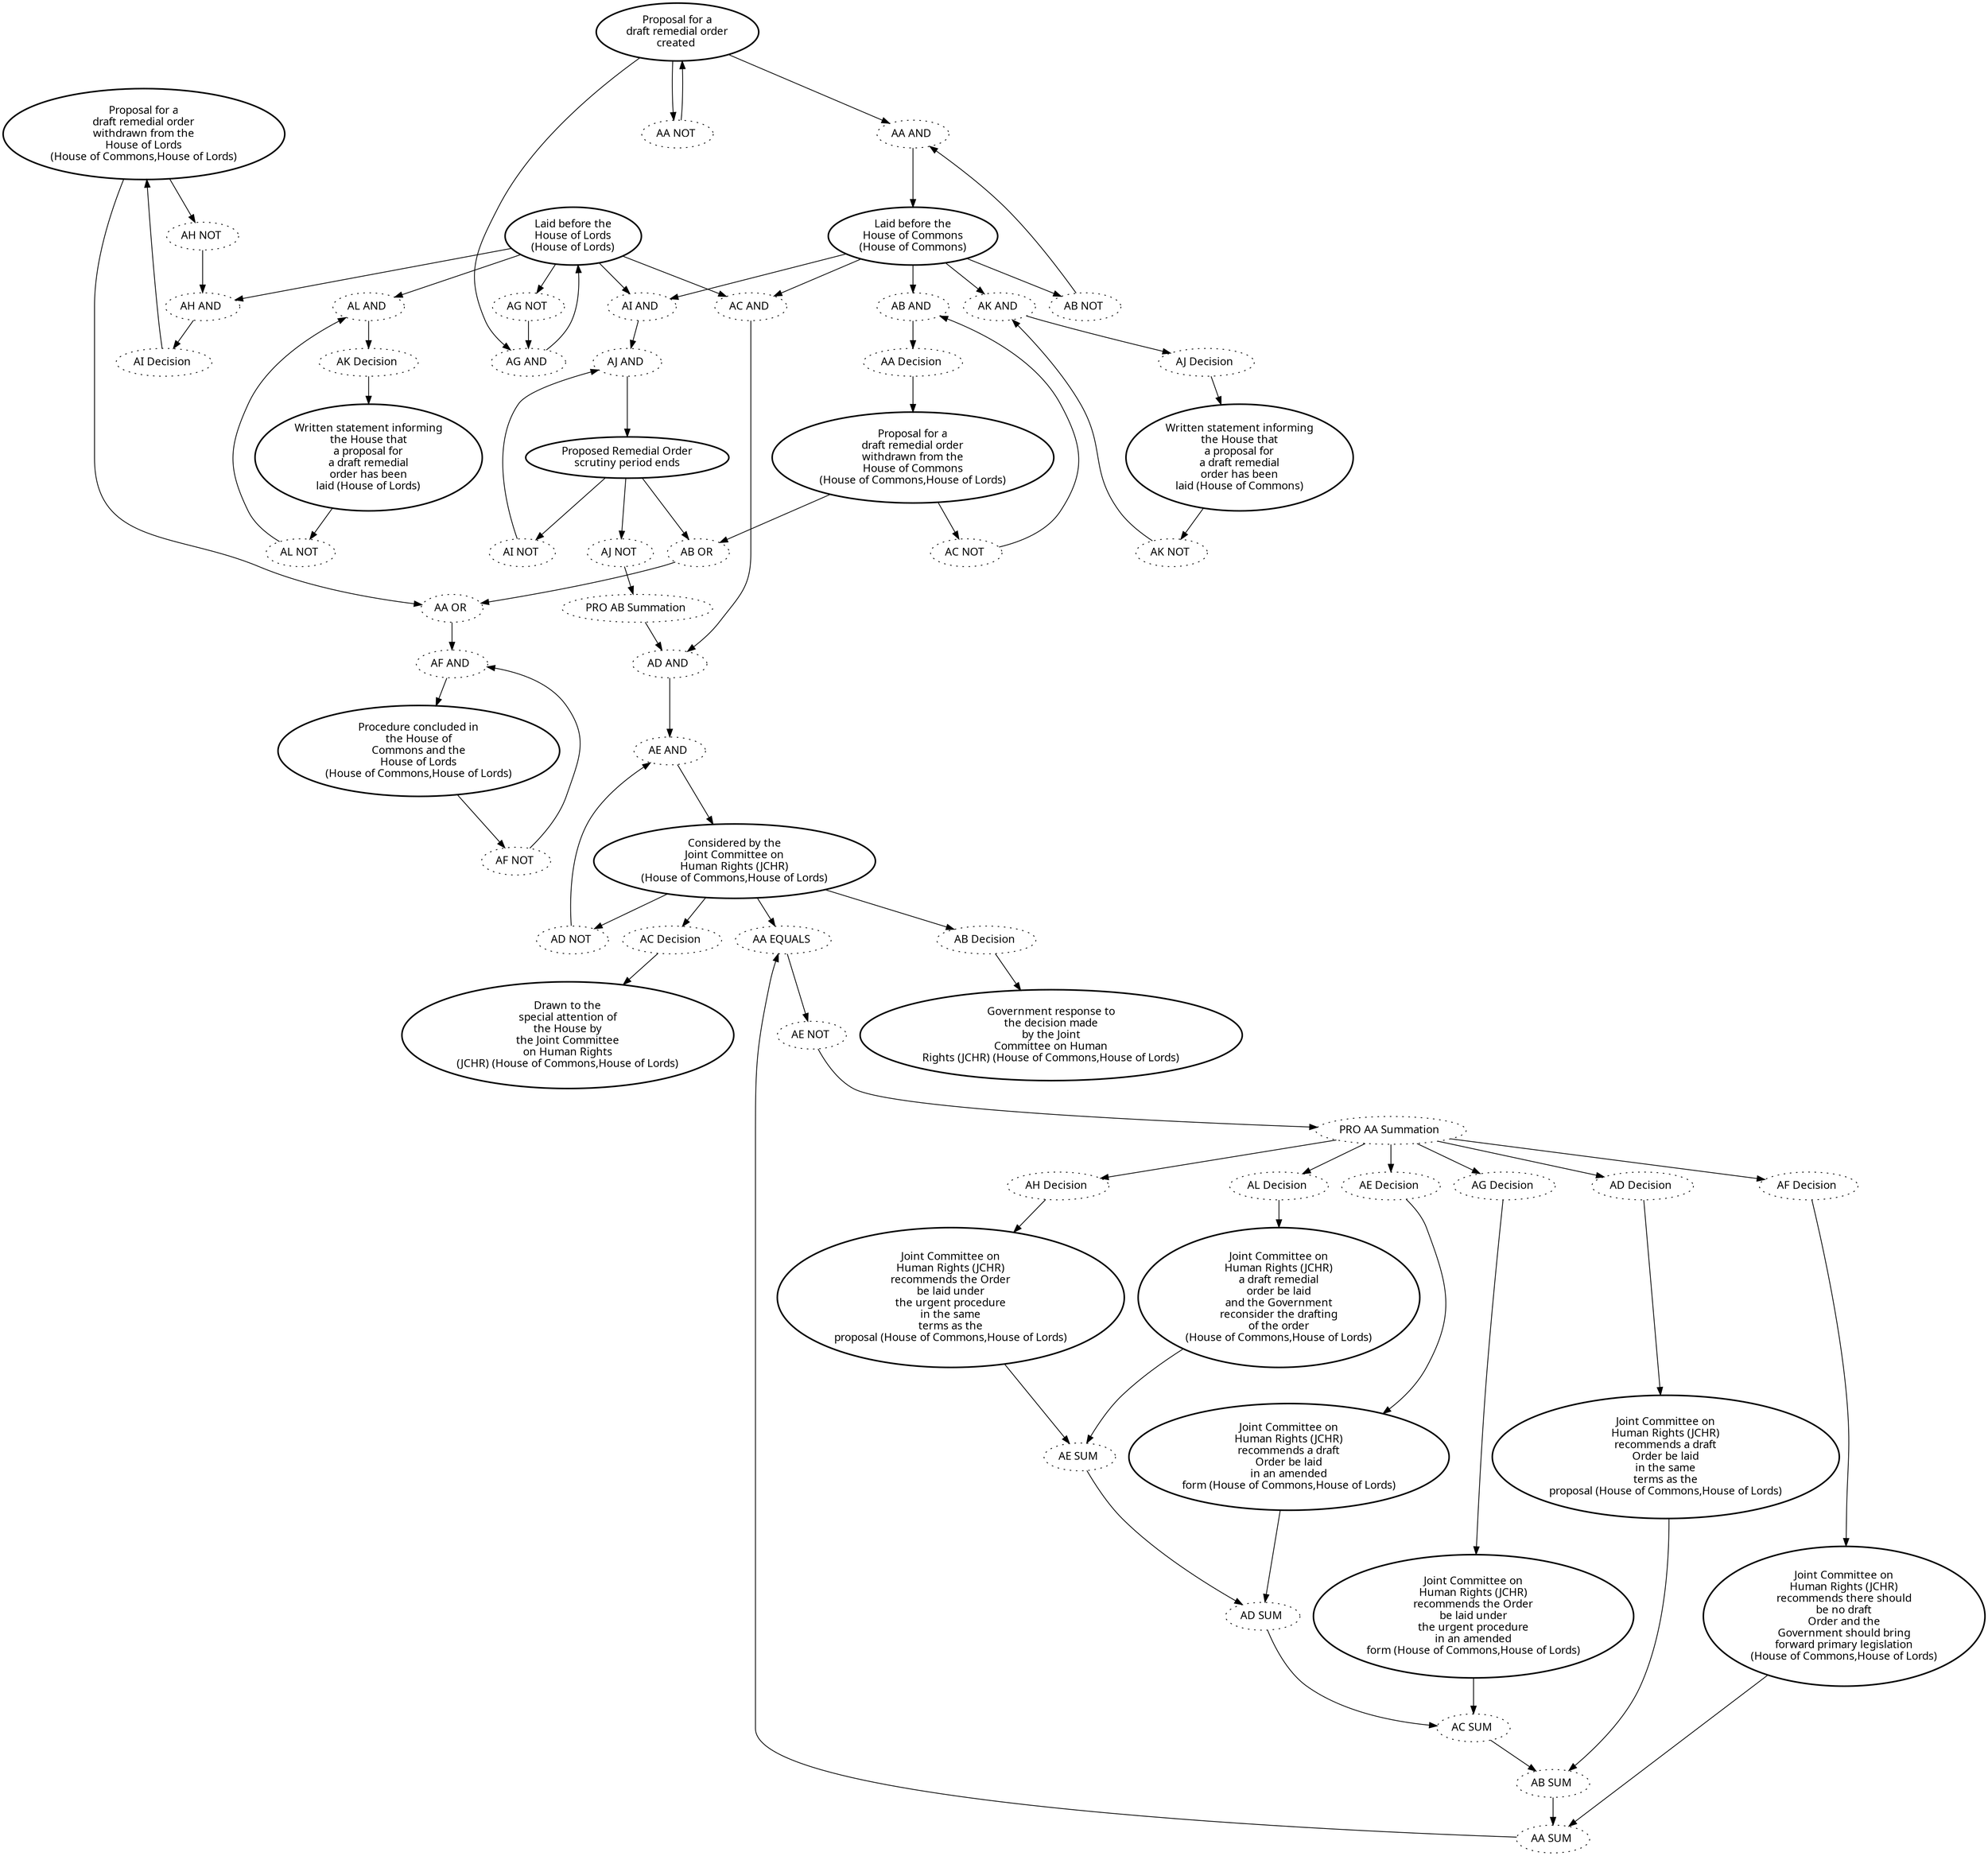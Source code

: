 digraph{graph[fontname="calibri"];node[fontname="calibri"];edge[fontname="calibri"];edge [style=solid, color=black];"538"->"4"[label=""];edge[style=solid, color=black];edge [style=solid, color=black];"300"->"12"[label=""];edge[style=solid, color=black];edge [style=solid, color=black];"296"->"111"[label=""];edge[style=solid, color=black];edge [style=solid, color=black];"288"->"247"[label=""];edge[style=solid, color=black];edge [style=solid, color=black];"540"->"281"[label=""];edge[style=solid, color=black];edge [style=solid, color=black];"1406"->"282"[label=""];edge[style=solid, color=black];edge [style=solid, color=black];"4"->"283"[label=""];edge[style=solid, color=black];edge [style=solid, color=black];"12"->"283"[label=""];edge[style=solid, color=black];edge [style=solid, color=black];"247"->"284"[label=""];edge[style=solid, color=black];edge [style=solid, color=black];"286"->"285"[label=""];edge[style=solid, color=black];edge [style=solid, color=black];"1421"->"285"[label=""];edge[style=solid, color=black];edge [style=solid, color=black];"1414"->"286"[label=""];edge[style=solid, color=black];edge [style=solid, color=black];"1406"->"286"[label=""];edge[style=solid, color=black];edge [style=solid, color=black];"283"->"287"[label=""];edge[style=solid, color=black];edge [style=solid, color=black];"1416"->"287"[label=""];edge[style=solid, color=black];edge [style=solid, color=black];"287"->"288"[label=""];edge[style=solid, color=black];edge [style=solid, color=black];"284"->"288"[label=""];edge[style=solid, color=black];edge [style=solid, color=black];"1044"->"289"[label=""];edge[style=solid, color=black];edge [style=solid, color=black];"111"->"292"[label=""];edge[style=solid, color=black];edge [style=solid, color=black];"247"->"293"[label=""];edge[style=solid, color=black];edge [style=solid, color=black];"247"->"294"[label=""];edge[style=solid, color=black];edge [style=solid, color=black];"285"->"296"[label=""];edge[style=solid, color=black];edge [style=solid, color=black];"292"->"296"[label=""];edge[style=solid, color=black];edge [style=solid, color=black];"12"->"297"[label=""];edge[style=solid, color=black];edge [style=solid, color=black];"1415"->"298"[label=""];edge[style=solid, color=black];edge [style=solid, color=black];"1405"->"300"[label=""];edge[style=solid, color=black];edge [style=solid, color=black];"297"->"300"[label=""];edge[style=solid, color=black];edge [style=solid, color=black];"1421"->"301"[label=""];edge[style=solid, color=black];edge [style=solid, color=black];"12"->"305"[label=""];edge[style=solid, color=black];edge [style=solid, color=black];"301"->"305"[label=""];edge[style=solid, color=black];edge [style=solid, color=black];"1414"->"306"[label=""];edge[style=solid, color=black];edge [style=solid, color=black];"4"->"307"[label=""];edge[style=solid, color=black];edge [style=solid, color=black];"12"->"307"[label=""];edge[style=solid, color=black];edge [style=solid, color=black];"1414"->"308"[label=""];edge[style=solid, color=black];edge [style=solid, color=black];"1415"->"309"[label=""];edge[style=solid, color=black];edge [style=solid, color=black];"307"->"310"[label=""];edge[style=solid, color=black];edge [style=solid, color=black];"306"->"310"[label=""];edge[style=solid, color=black];edge [style=solid, color=black];"1476"->"311"[label=""];edge[style=solid, color=black];edge [style=solid, color=black];"4"->"314"[label=""];edge[style=solid, color=black];edge [style=solid, color=black];"311"->"314"[label=""];edge[style=solid, color=black];edge [style=solid, color=black];"12"->"315"[label=""];edge[style=solid, color=black];edge [style=solid, color=black];"316"->"315"[label=""];edge[style=solid, color=black];edge [style=solid, color=black];"1477"->"316"[label=""];edge[style=solid, color=black];edge [style=solid, color=black];"1415"->"320"[label=""];edge[style=solid, color=black];edge [style=solid, color=black];"1415"->"321"[label=""];edge[style=solid, color=black];edge [style=solid, color=black];"1415"->"324"[label=""];edge[style=solid, color=black];edge [style=solid, color=black];"305"->"489"[label=""];edge[style=solid, color=black];edge [style=solid, color=black];"314"->"490"[label=""];edge[style=solid, color=black];edge [style=solid, color=black];"315"->"491"[label=""];edge[style=solid, color=black];edge [style=solid, color=black];"1415"->"492"[label=""];edge[style=solid, color=black];edge [style=solid, color=black];"1405"->"538"[label=""];edge[style=solid, color=black];edge [style=solid, color=black];"539"->"538"[label=""];edge[style=solid, color=black];edge [style=solid, color=black];"4"->"539"[label=""];edge[style=solid, color=black];edge [style=solid, color=black];"4"->"540"[label=""];edge[style=solid, color=black];edge [style=solid, color=black];"282"->"540"[label=""];edge[style=solid, color=black];edge [style=solid, color=black];"1405"->"542"[label=""];edge[style=solid, color=black];edge [style=solid, color=black];"1014"->"1013"[label=""];edge[style=solid, color=black];edge [style=solid, color=black];"1408"->"1013"[label=""];edge[style=solid, color=black];edge [style=solid, color=black];"1015"->"1014"[label=""];edge[style=solid, color=black];edge [style=solid, color=black];"1409"->"1014"[label=""];edge[style=solid, color=black];edge [style=solid, color=black];"1016"->"1015"[label=""];edge[style=solid, color=black];edge [style=solid, color=black];"1411"->"1015"[label=""];edge[style=solid, color=black];edge [style=solid, color=black];"1410"->"1016"[label=""];edge[style=solid, color=black];edge [style=solid, color=black];"1017"->"1016"[label=""];edge[style=solid, color=black];edge [style=solid, color=black];"1412"->"1017"[label=""];edge[style=solid, color=black];edge [style=solid, color=black];"1905"->"1017"[label=""];edge[style=solid, color=black];edge [style=solid, color=black];"247"->"1044"[label=""];edge[style=solid, color=black];edge [style=solid, color=black];"1013"->"1044"[label=""];edge[style=solid, color=black];edge [style=solid, color=black];"542"->"1405"[label=""];edge[style=solid, color=black];edge [style=solid, color=black];"281"->"1406"[label=""];edge[style=solid, color=black];edge [style=solid, color=black];"294"->"1407"[label=""];edge[style=solid, color=black];edge [style=solid, color=black];"320"->"1408"[label=""];edge[style=solid, color=black];edge [style=solid, color=black];"298"->"1409"[label=""];edge[style=solid, color=black];edge [style=solid, color=black];"309"->"1410"[label=""];edge[style=solid, color=black];edge [style=solid, color=black];"321"->"1411"[label=""];edge[style=solid, color=black];edge [style=solid, color=black];"324"->"1412"[label=""];edge[style=solid, color=black];edge [style=solid, color=black];"293"->"1413"[label=""];edge[style=solid, color=black];edge [style=solid, color=black];"310"->"1414"[label=""];edge[style=solid, color=black];edge [style=solid, color=black];"289"->"1415"[label=""];edge[style=solid, color=black];edge [style=solid, color=black];"308"->"1416"[label=""];edge[style=solid, color=black];edge [style=solid, color=black];"489"->"1421"[label=""];edge[style=solid, color=black];edge [style=solid, color=black];"490"->"1476"[label=""];edge[style=solid, color=black];edge [style=solid, color=black];"491"->"1477"[label=""];edge[style=solid, color=black];edge [style=solid, color=black];"492"->"1905"[label=""];edge[style=solid, color=black];"538" [label="AA AND ", style=dotted];"300" [label="AG AND ", style=dotted];"296" [label="AF AND ", style=dotted];"288" [label="AE AND ", style=dotted];"540" [label="AB AND ", style=dotted];"1406" [label="Proposal for a\ndraft remedial order\nwithdrawn from the\nHouse of Commons\n(House of Commons,House of Lords)", style=bold];"4" [label="Laid before the\nHouse of Commons\n(House of Commons)", style=bold];"12" [label="Laid before the\nHouse of Lords\n(House of Lords)", style=bold];"247" [label="Considered by the\nJoint Committee on\nHuman Rights (JCHR)\n(House of Commons,House of Lords)", style=bold];"286" [label="AB OR ", style=dotted];"1421" [label="Proposal for a\ndraft remedial order\nwithdrawn from the\nHouse of Lords\n(House of Commons,House of Lords)", style=bold];"1414" [label="Proposed Remedial Order\nscrutiny period ends\n", style=bold];"283" [label="AC AND ", style=dotted];"1416" [label="PRO AB Summation ", style=dotted];"287" [label="AD AND ", style=dotted];"284" [label="AD NOT ", style=dotted];"1044" [label="AA EQUALS ", style=dotted];"111" [label="Procedure concluded in\nthe House of\nCommons and the\nHouse of Lords\n(House of Commons,House of Lords)", style=bold];"285" [label="AA OR ", style=dotted];"292" [label="AF NOT ", style=dotted];"1415" [label="PRO AA Summation ", style=dotted];"1405" [label="Proposal for a\ndraft remedial order\ncreated ", style=bold];"297" [label="AG NOT ", style=dotted];"301" [label="AH NOT ", style=dotted];"307" [label="AI AND ", style=dotted];"306" [label="AI NOT ", style=dotted];"1476" [label="Written statement informing\nthe House that\na proposal for\na draft remedial\norder has been\nlaid (House of Commons)", style=bold];"311" [label="AK NOT ", style=dotted];"316" [label="AL NOT ", style=dotted];"1477" [label="Written statement informing\nthe House that\na proposal for\na draft remedial\norder has been\nlaid (House of Lords)", style=bold];"305" [label="AH AND ", style=dotted];"314" [label="AK AND ", style=dotted];"315" [label="AL AND ", style=dotted];"539" [label="AB NOT ", style=dotted];"282" [label="AC NOT ", style=dotted];"1014" [label="AB SUM ", style=dotted];"1408" [label="Joint Committee on\nHuman Rights (JCHR)\nrecommends there should\nbe no draft\nOrder and the\nGovernment should bring\nforward primary legislation\n(House of Commons,House of Lords)", style=bold];"1015" [label="AC SUM ", style=dotted];"1409" [label="Joint Committee on\nHuman Rights (JCHR)\nrecommends a draft\nOrder be laid\nin the same\nterms as the\nproposal (House of Commons,House of Lords)", style=bold];"1016" [label="AD SUM ", style=dotted];"1411" [label="Joint Committee on\nHuman Rights (JCHR)\nrecommends the Order\nbe laid under\nthe urgent procedure\nin an amended\nform (House of Commons,House of Lords)", style=bold];"1410" [label="Joint Committee on\nHuman Rights (JCHR)\nrecommends a draft\nOrder be laid\nin an amended\nform (House of Commons,House of Lords)", style=bold];"1017" [label="AE SUM ", style=dotted];"1412" [label="Joint Committee on\nHuman Rights (JCHR)\nrecommends the Order\nbe laid under\nthe urgent procedure\nin the same\nterms as the\nproposal (House of Commons,House of Lords)", style=bold];"1905" [label="Joint Committee on\nHuman Rights (JCHR)\na draft remedial\norder be laid\nand the Government\nreconsider the drafting\nof the order\n(House of Commons,House of Lords)", style=bold];"1013" [label="AA SUM ", style=dotted];"542" [label="AA NOT ", style=dotted];"281" [label="AA Decision ", style=dotted];"294" [label="AC Decision ", style=dotted];"320" [label="AF Decision ", style=dotted];"298" [label="AD Decision ", style=dotted];"309" [label="AE Decision ", style=dotted];"321" [label="AG Decision ", style=dotted];"324" [label="AH Decision ", style=dotted];"293" [label="AB Decision ", style=dotted];"310" [label="AJ AND ", style=dotted];"289" [label="AE NOT ", style=dotted];"308" [label="AJ NOT ", style=dotted];"489" [label="AI Decision ", style=dotted];"490" [label="AJ Decision ", style=dotted];"491" [label="AK Decision ", style=dotted];"492" [label="AL Decision ", style=dotted];"1407" [label="Drawn to the\nspecial attention of\nthe House by\nthe Joint Committee\non Human Rights\n(JCHR) (House of Commons,House of Lords)", style=bold];"1413" [label="Government response to\nthe decision made\nby the Joint\nCommittee on Human\nRights (JCHR) (House of Commons,House of Lords)", style=bold];}